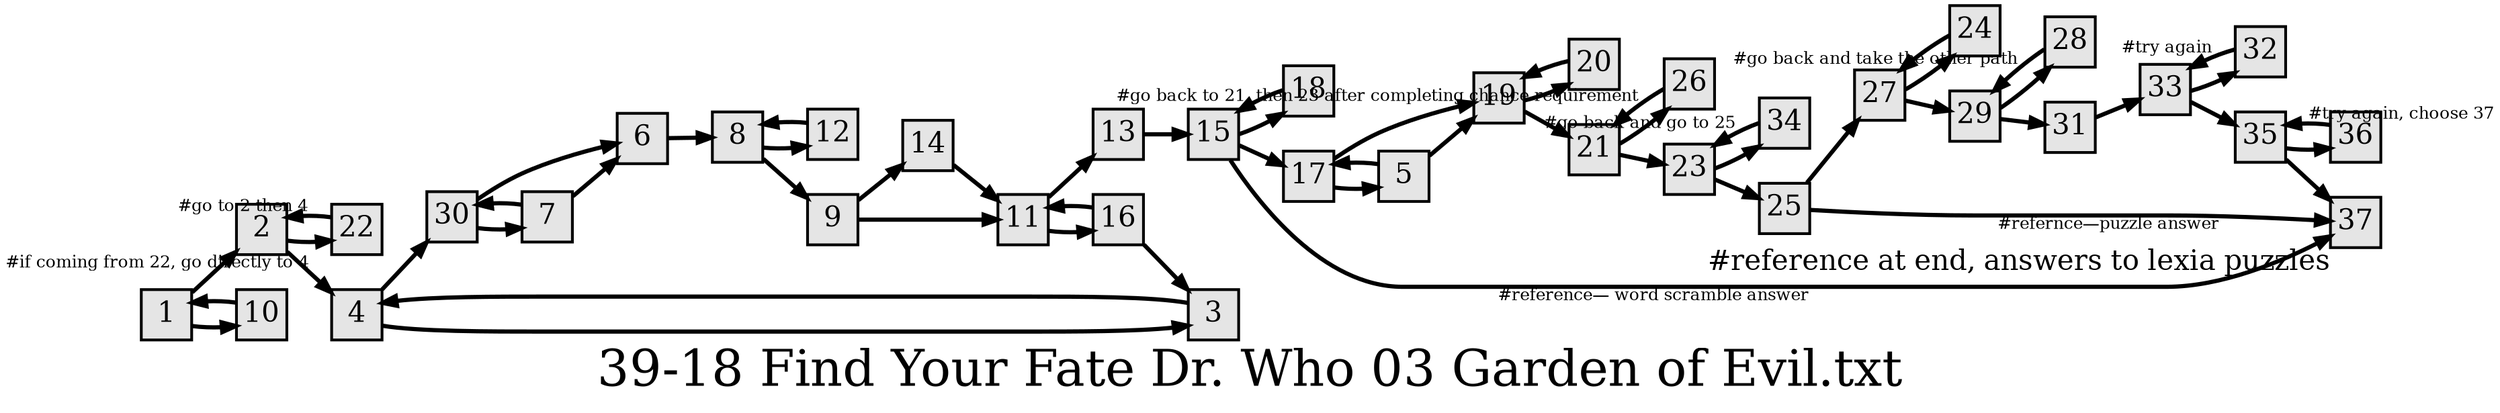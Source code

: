 digraph g{
  graph [ label="39-18 Find Your Fate Dr. Who 03 Garden of Evil.txt" rankdir=LR, ordering=out, fontsize=36, nodesep="0.35", ranksep="0.45"];
  node  [shape=rect, penwidth=2, fontsize=20, style=filled, fillcolor=grey90, margin="0,0", labelfloat=true, regular=true, fixedsize=true];
  edge  [labelfloat=true, penwidth=3, fontsize=12];
  1 -> 2;
  1 -> 10;
  2 -> 22;
  2 -> 4	[ xlabel="#if coming from 22, go directly to 4" ];
  3 -> 4;
  4 -> 30;
  4 -> 3;
  5 -> 17;
  5 -> 19;
  6 -> 8;
  7 -> 30;
  7 -> 6;
  8 -> 12;
  8 -> 9;
  9 -> 14;
  9 -> 11;
  10 -> 1;
  11 -> 13;
  11 -> 16;
  12 -> 8;
  13 -> 15;
  14 -> 11;
  15 -> 18;
  15 -> 17;
  15 -> 37	[ xlabel="#reference— word scramble answer" ];
  16 -> 11;
  16 -> 3;
  17 -> 19;
  17 -> 5;
  18 -> 15;
  19 -> 20;
  19 -> 21;
  20 -> 19;
  21 -> 26;
  21 -> 23;
  22 -> 2	[ xlabel="#go to 2 then 4" ];
  23 -> 34;
  23 -> 25;
  24 -> 27;
  25 -> 27;
  25 -> 37	[ xlabel="#refernce—puzzle answer" ];
  26 -> 21	[ xlabel="#go back to 21, then 23 after completing chance requirement" ];
  27 -> 24;
  27 -> 29;
  28 -> 29	[ xlabel="#go back and take the other path" ];
  29 -> 28;
  29 -> 31;
  30 -> 6;
  30 -> 7;
  31 -> 33;
  32 -> 33	[ xlabel="#try again" ];
  33 -> 32;
  33 -> 35;
  34 -> 23	[ xlabel="#go back and go to 25" ];
  35 -> 36;
  35 -> 37;
  36 -> 35	[ xlabel="#try again, choose 37" ];
  37	[ xlabel="#reference at end, answers to lexia puzzles" ];
}

